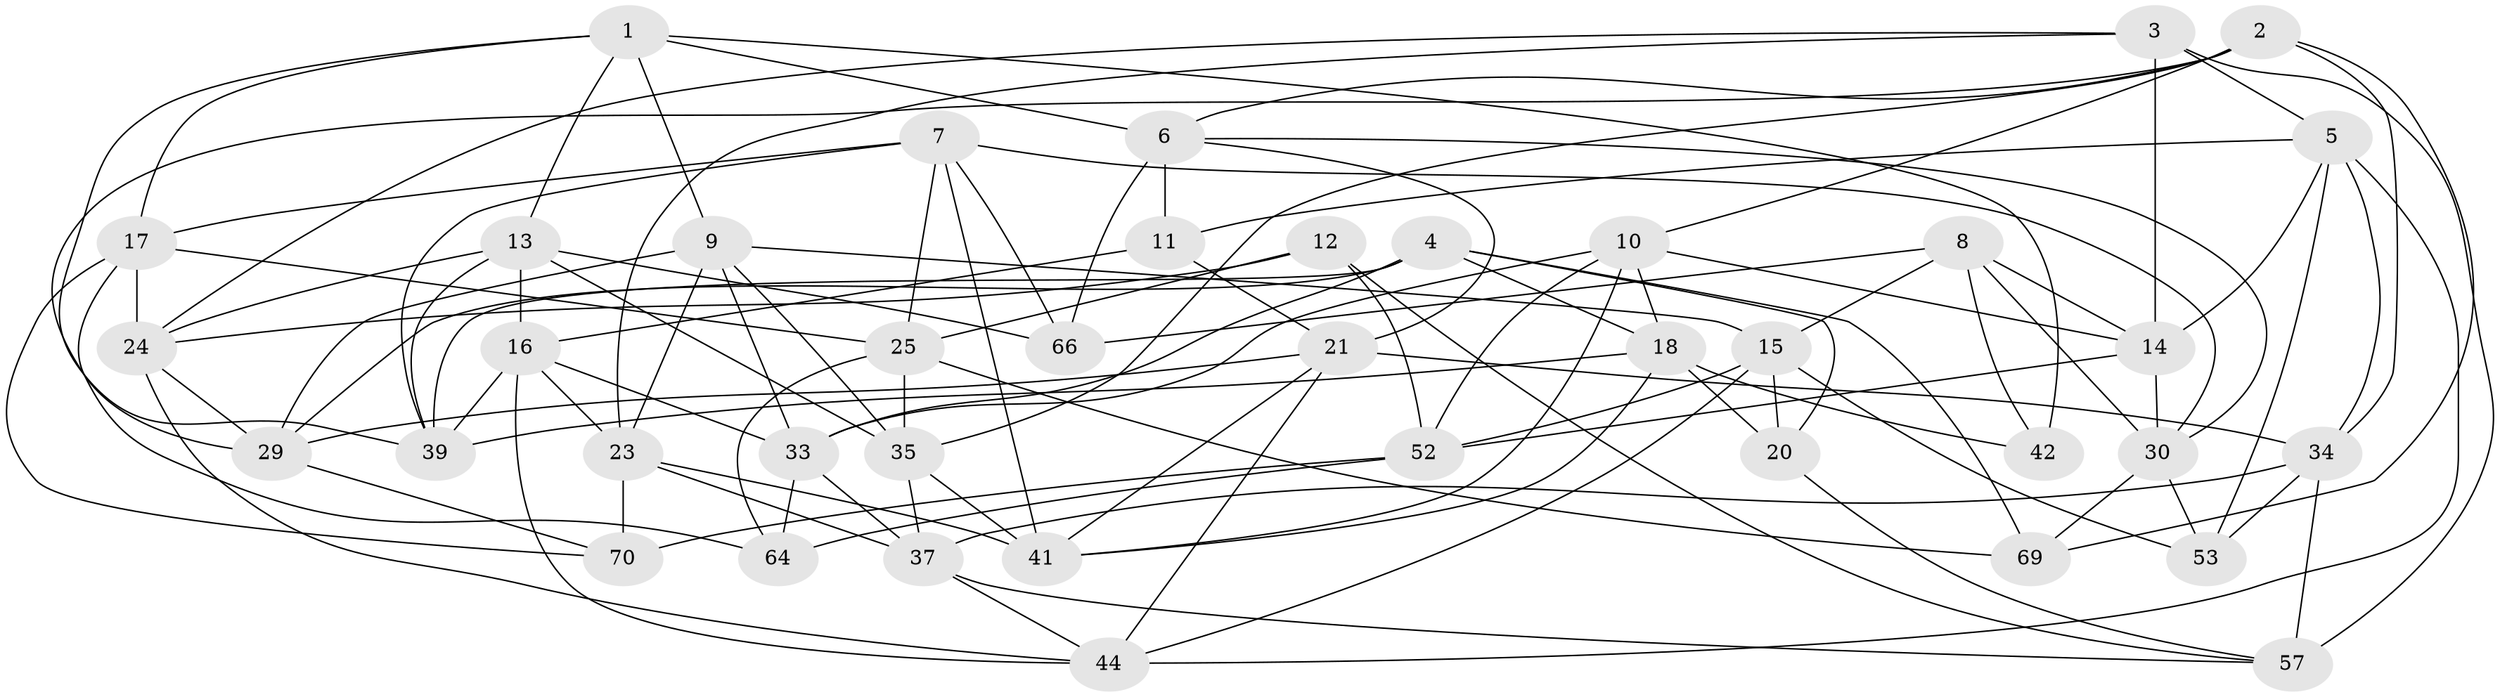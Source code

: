 // Generated by graph-tools (version 1.1) at 2025/52/02/27/25 19:52:34]
// undirected, 40 vertices, 109 edges
graph export_dot {
graph [start="1"]
  node [color=gray90,style=filled];
  1 [super="+59"];
  2 [super="+49"];
  3 [super="+51"];
  4 [super="+45"];
  5 [super="+46"];
  6 [super="+58"];
  7 [super="+36"];
  8 [super="+28"];
  9 [super="+43"];
  10 [super="+68"];
  11;
  12;
  13 [super="+32"];
  14 [super="+38"];
  15 [super="+19"];
  16 [super="+55"];
  17 [super="+60"];
  18 [super="+26"];
  20;
  21 [super="+22"];
  23 [super="+62"];
  24 [super="+27"];
  25 [super="+40"];
  29 [super="+61"];
  30 [super="+31"];
  33 [super="+48"];
  34 [super="+54"];
  35 [super="+47"];
  37 [super="+50"];
  39 [super="+63"];
  41 [super="+65"];
  42;
  44 [super="+67"];
  52 [super="+56"];
  53;
  57 [super="+71"];
  64;
  66;
  69;
  70;
  1 -- 6;
  1 -- 42;
  1 -- 39;
  1 -- 17;
  1 -- 13;
  1 -- 9;
  2 -- 10;
  2 -- 29;
  2 -- 34;
  2 -- 69;
  2 -- 6;
  2 -- 35;
  3 -- 57 [weight=2];
  3 -- 5;
  3 -- 24;
  3 -- 14;
  3 -- 23;
  4 -- 29;
  4 -- 69;
  4 -- 20;
  4 -- 18;
  4 -- 33;
  4 -- 39;
  5 -- 11;
  5 -- 34;
  5 -- 53;
  5 -- 14;
  5 -- 44;
  6 -- 66;
  6 -- 11;
  6 -- 30;
  6 -- 21;
  7 -- 39;
  7 -- 17;
  7 -- 25;
  7 -- 66;
  7 -- 30;
  7 -- 41;
  8 -- 42 [weight=2];
  8 -- 66;
  8 -- 15;
  8 -- 14;
  8 -- 30;
  9 -- 23;
  9 -- 33;
  9 -- 35;
  9 -- 29;
  9 -- 15;
  10 -- 18;
  10 -- 14;
  10 -- 52;
  10 -- 33;
  10 -- 41;
  11 -- 16;
  11 -- 21;
  12 -- 25;
  12 -- 24;
  12 -- 57;
  12 -- 52;
  13 -- 39;
  13 -- 16;
  13 -- 35;
  13 -- 24;
  13 -- 66;
  14 -- 52;
  14 -- 30;
  15 -- 52;
  15 -- 53;
  15 -- 20;
  15 -- 44;
  16 -- 33;
  16 -- 44;
  16 -- 23;
  16 -- 39;
  17 -- 64;
  17 -- 70;
  17 -- 25;
  17 -- 24;
  18 -- 42;
  18 -- 20;
  18 -- 41;
  18 -- 39;
  20 -- 57;
  21 -- 44;
  21 -- 29;
  21 -- 41;
  21 -- 34;
  23 -- 70;
  23 -- 37;
  23 -- 41;
  24 -- 29;
  24 -- 44;
  25 -- 64;
  25 -- 35;
  25 -- 69;
  29 -- 70;
  30 -- 53;
  30 -- 69;
  33 -- 37;
  33 -- 64;
  34 -- 57;
  34 -- 53;
  34 -- 37;
  35 -- 41;
  35 -- 37;
  37 -- 57;
  37 -- 44;
  52 -- 70;
  52 -- 64;
}
